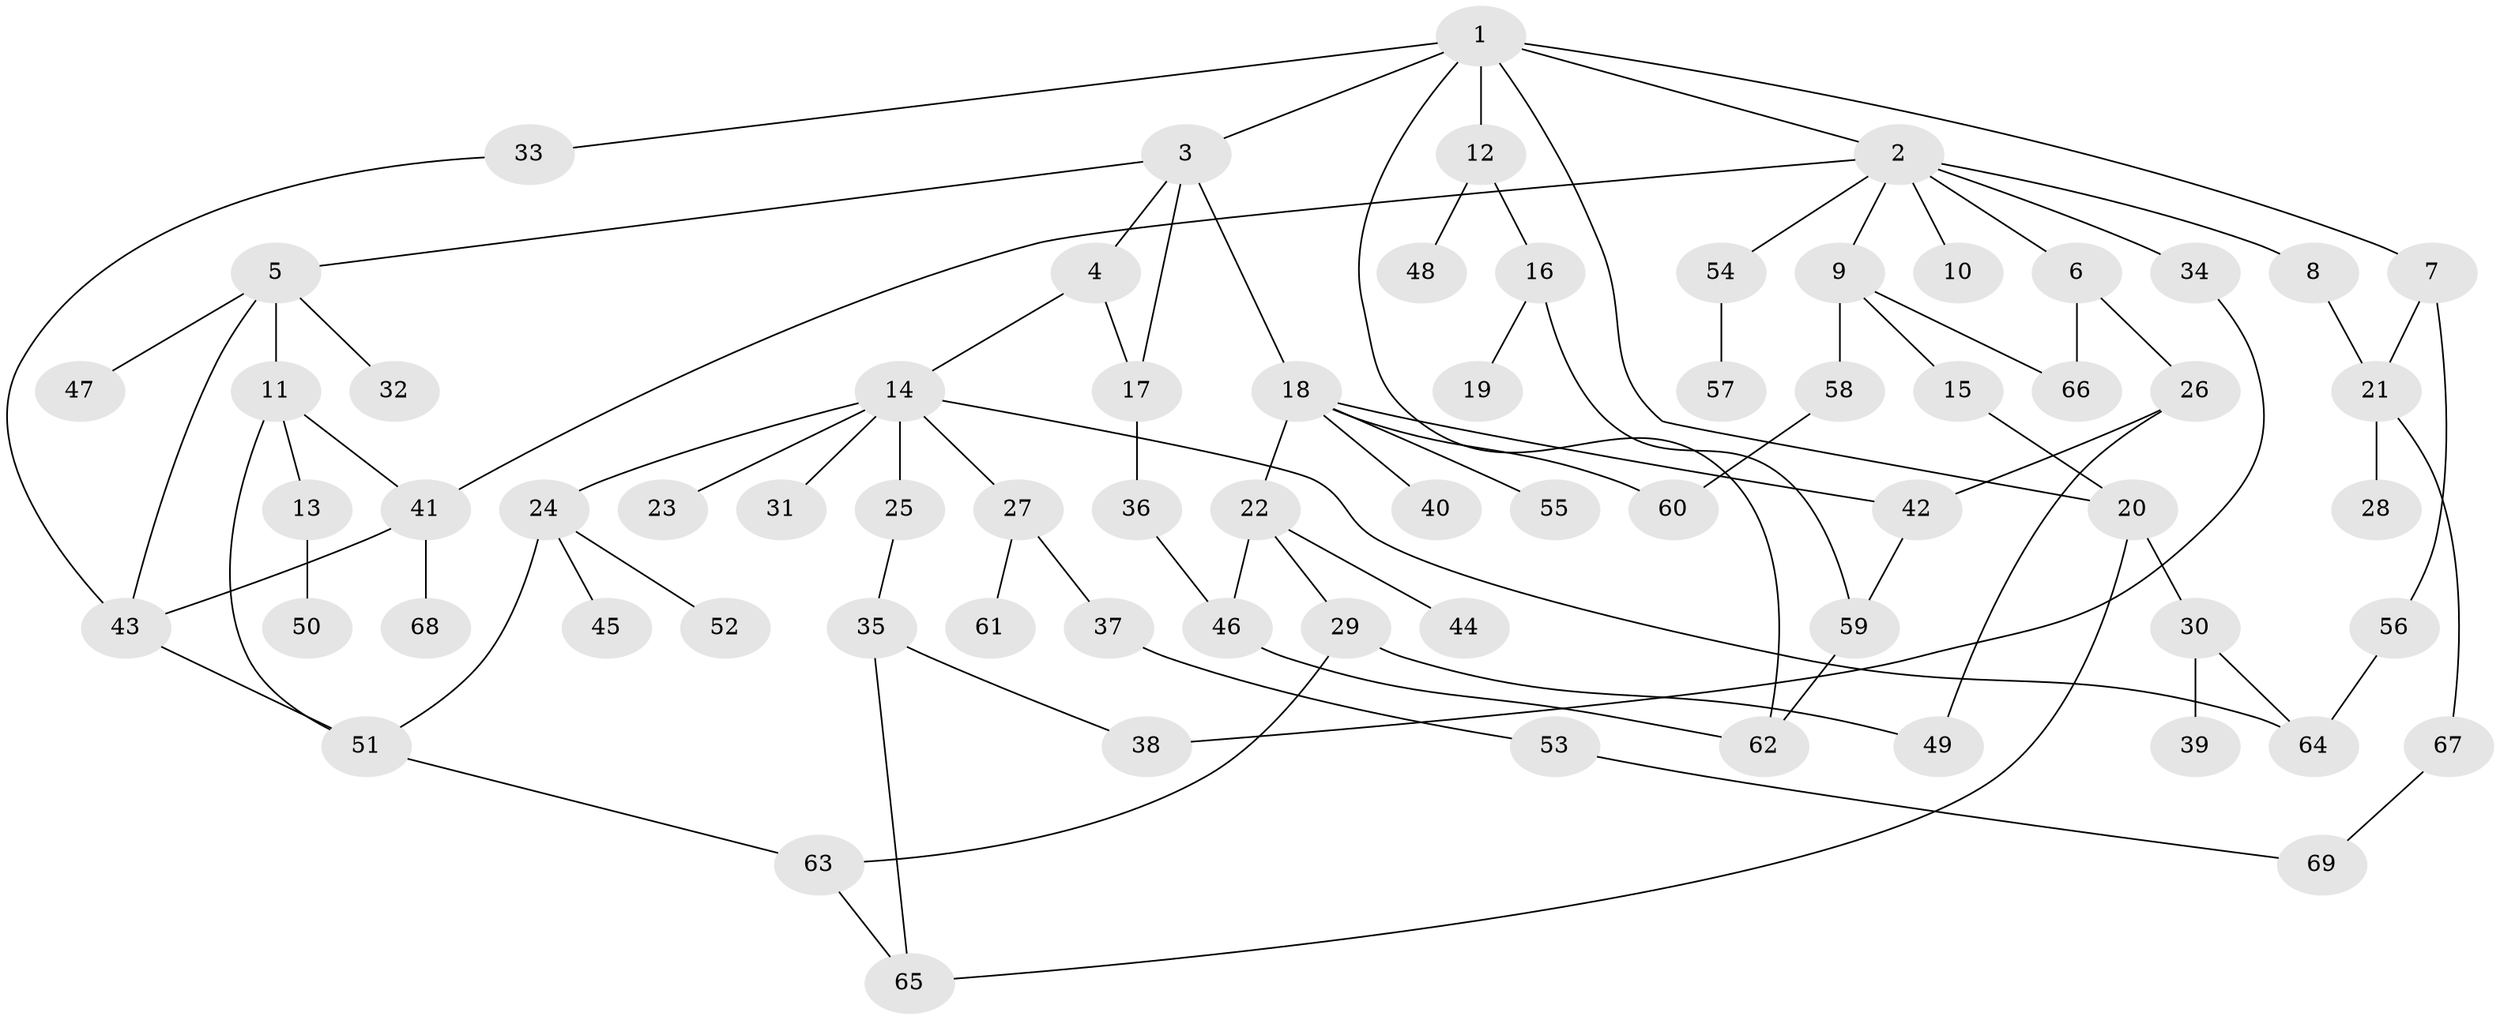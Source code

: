 // coarse degree distribution, {8: 0.06818181818181818, 5: 0.06818181818181818, 4: 0.13636363636363635, 3: 0.09090909090909091, 2: 0.25, 1: 0.3181818181818182, 6: 0.045454545454545456, 7: 0.022727272727272728}
// Generated by graph-tools (version 1.1) at 2025/41/03/06/25 10:41:30]
// undirected, 69 vertices, 91 edges
graph export_dot {
graph [start="1"]
  node [color=gray90,style=filled];
  1;
  2;
  3;
  4;
  5;
  6;
  7;
  8;
  9;
  10;
  11;
  12;
  13;
  14;
  15;
  16;
  17;
  18;
  19;
  20;
  21;
  22;
  23;
  24;
  25;
  26;
  27;
  28;
  29;
  30;
  31;
  32;
  33;
  34;
  35;
  36;
  37;
  38;
  39;
  40;
  41;
  42;
  43;
  44;
  45;
  46;
  47;
  48;
  49;
  50;
  51;
  52;
  53;
  54;
  55;
  56;
  57;
  58;
  59;
  60;
  61;
  62;
  63;
  64;
  65;
  66;
  67;
  68;
  69;
  1 -- 2;
  1 -- 3;
  1 -- 7;
  1 -- 12;
  1 -- 20;
  1 -- 33;
  1 -- 62;
  2 -- 6;
  2 -- 8;
  2 -- 9;
  2 -- 10;
  2 -- 34;
  2 -- 41;
  2 -- 54;
  3 -- 4;
  3 -- 5;
  3 -- 17;
  3 -- 18;
  4 -- 14;
  4 -- 17;
  5 -- 11;
  5 -- 32;
  5 -- 47;
  5 -- 43;
  6 -- 26;
  6 -- 66;
  7 -- 56;
  7 -- 21;
  8 -- 21;
  9 -- 15;
  9 -- 58;
  9 -- 66;
  11 -- 13;
  11 -- 51;
  11 -- 41;
  12 -- 16;
  12 -- 48;
  13 -- 50;
  14 -- 23;
  14 -- 24;
  14 -- 25;
  14 -- 27;
  14 -- 31;
  14 -- 64;
  15 -- 20;
  16 -- 19;
  16 -- 59;
  17 -- 36;
  18 -- 22;
  18 -- 40;
  18 -- 42;
  18 -- 55;
  18 -- 60;
  20 -- 30;
  20 -- 65;
  21 -- 28;
  21 -- 67;
  22 -- 29;
  22 -- 44;
  22 -- 46;
  24 -- 45;
  24 -- 51;
  24 -- 52;
  25 -- 35;
  26 -- 49;
  26 -- 42;
  27 -- 37;
  27 -- 61;
  29 -- 63;
  29 -- 49;
  30 -- 39;
  30 -- 64;
  33 -- 43;
  34 -- 38;
  35 -- 65;
  35 -- 38;
  36 -- 46;
  37 -- 53;
  41 -- 43;
  41 -- 68;
  42 -- 59;
  43 -- 51;
  46 -- 62;
  51 -- 63;
  53 -- 69;
  54 -- 57;
  56 -- 64;
  58 -- 60;
  59 -- 62;
  63 -- 65;
  67 -- 69;
}
